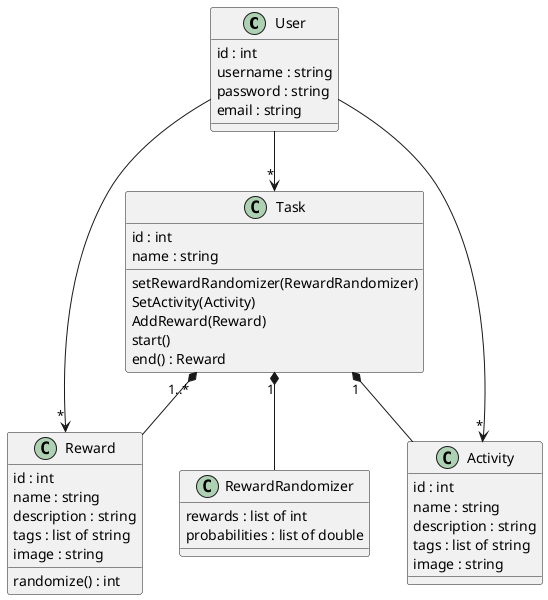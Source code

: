 @startuml
' syntax: 
' https://plantuml.com/class-diagram

class User {
    id : int
    username : string
    password : string
    email : string
}

User --> "*" Reward
User --> "*" Activity
User --> "*" Task


class Reward {
    id : int
    name : string
    description : string
    tags : list of string
    image : string

    randomize() : int
}

class Activity {
    id : int
    name : string
    description : string
    tags : list of string
    image : string
}


class Task {
    id : int
    name : string

    setRewardRandomizer(RewardRandomizer)
    SetActivity(Activity)
    AddReward(Reward)
    start()
    end() : Reward
}

class RewardRandomizer {
    rewards : list of int
    probabilities : list of double
}


Task "1" *-- RewardRandomizer
Task "1" *-- Activity
Task "1..*" *--  Reward



@enduml